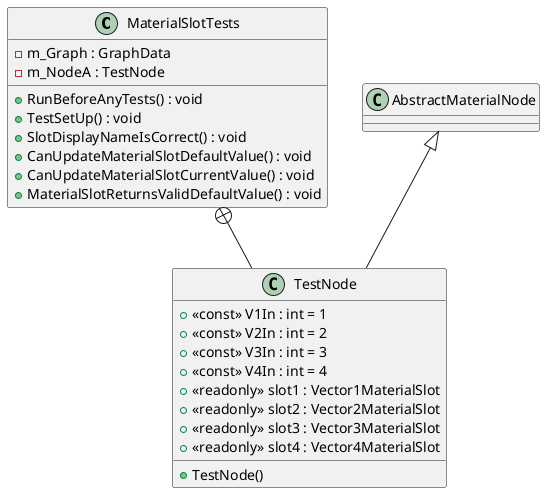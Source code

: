 @startuml
class MaterialSlotTests {
    - m_Graph : GraphData
    - m_NodeA : TestNode
    + RunBeforeAnyTests() : void
    + TestSetUp() : void
    + SlotDisplayNameIsCorrect() : void
    + CanUpdateMaterialSlotDefaultValue() : void
    + CanUpdateMaterialSlotCurrentValue() : void
    + MaterialSlotReturnsValidDefaultValue() : void
}
class TestNode {
    + <<const>> V1In : int = 1
    + <<const>> V2In : int = 2
    + <<const>> V3In : int = 3
    + <<const>> V4In : int = 4
    + <<readonly>> slot1 : Vector1MaterialSlot
    + <<readonly>> slot2 : Vector2MaterialSlot
    + <<readonly>> slot3 : Vector3MaterialSlot
    + <<readonly>> slot4 : Vector4MaterialSlot
    + TestNode()
}
MaterialSlotTests +-- TestNode
AbstractMaterialNode <|-- TestNode
@enduml
